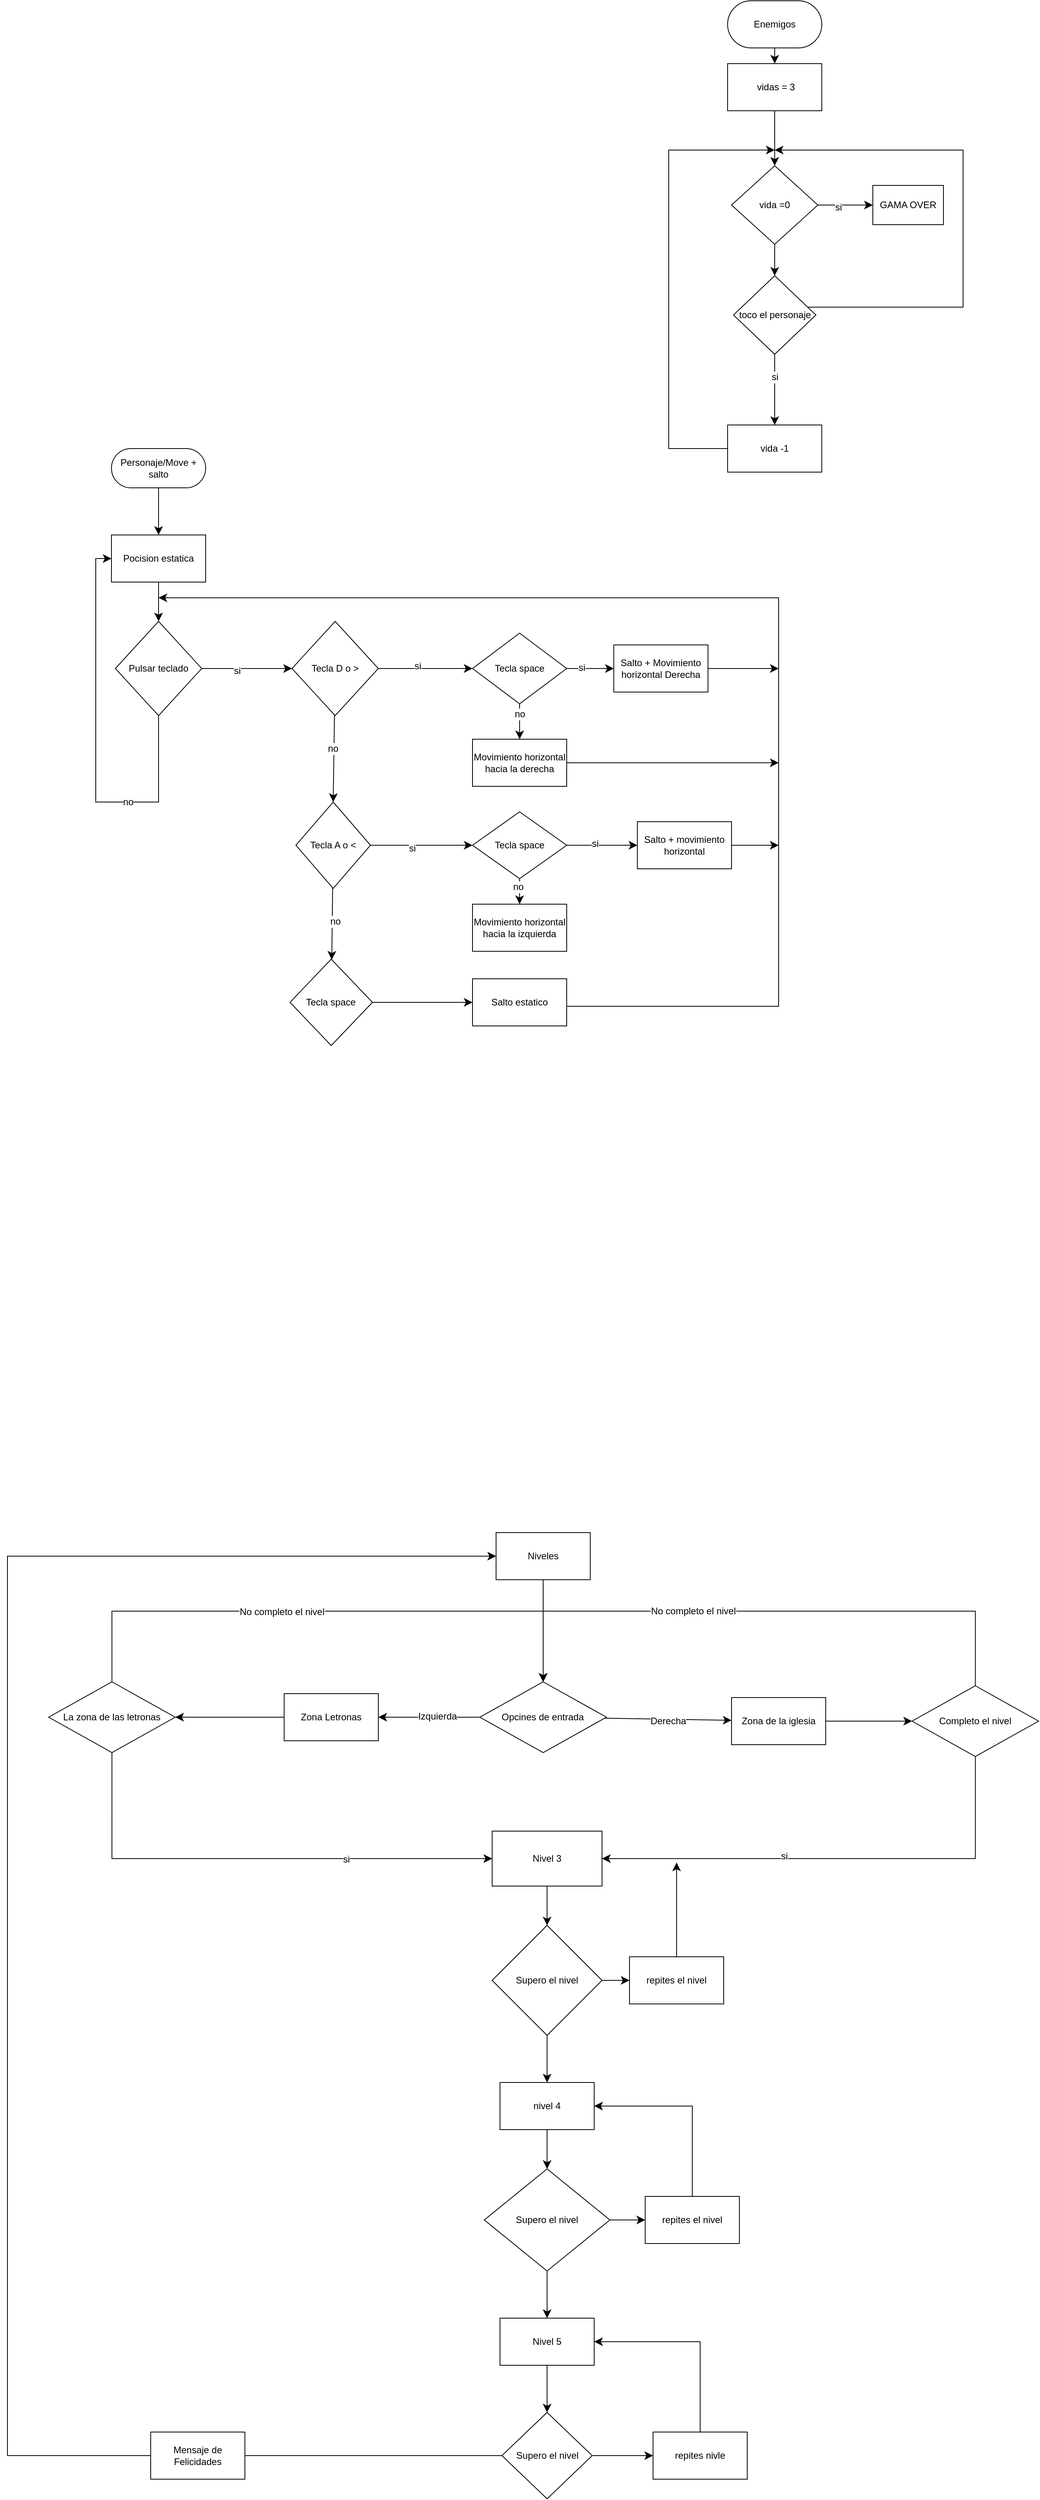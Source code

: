 <mxfile version="28.2.5">
  <diagram name="Page-1" id="_LMa9lpi3yBchw7Qhigh">
    <mxGraphModel dx="2526" dy="2529" grid="1" gridSize="10" guides="1" tooltips="1" connect="1" arrows="1" fold="1" page="1" pageScale="1" pageWidth="1100" pageHeight="1700" math="0" shadow="0">
      <root>
        <mxCell id="0" />
        <mxCell id="1" parent="0" />
        <mxCell id="muOq0sKwVMHhoTLXuQdR-9" style="edgeStyle=none;curved=1;rounded=0;orthogonalLoop=1;jettySize=auto;html=1;fontSize=12;startSize=8;endSize=8;" edge="1" parent="1" source="muOq0sKwVMHhoTLXuQdR-7" target="muOq0sKwVMHhoTLXuQdR-8">
          <mxGeometry relative="1" as="geometry" />
        </mxCell>
        <mxCell id="muOq0sKwVMHhoTLXuQdR-7" value="Niveles" style="rounded=0;whiteSpace=wrap;html=1;" vertex="1" parent="1">
          <mxGeometry x="330.01" y="290" width="120" height="60" as="geometry" />
        </mxCell>
        <mxCell id="muOq0sKwVMHhoTLXuQdR-12" value="" style="edgeStyle=none;curved=1;rounded=0;orthogonalLoop=1;jettySize=auto;html=1;fontSize=12;startSize=8;endSize=8;entryX=1;entryY=0.5;entryDx=0;entryDy=0;" edge="1" parent="1" source="muOq0sKwVMHhoTLXuQdR-8" target="muOq0sKwVMHhoTLXuQdR-43">
          <mxGeometry relative="1" as="geometry">
            <mxPoint x="180" y="540" as="targetPoint" />
          </mxGeometry>
        </mxCell>
        <mxCell id="muOq0sKwVMHhoTLXuQdR-13" value="Izquierda" style="edgeLabel;html=1;align=center;verticalAlign=middle;resizable=0;points=[];fontSize=12;" vertex="1" connectable="0" parent="muOq0sKwVMHhoTLXuQdR-12">
          <mxGeometry x="-0.16" y="-1" relative="1" as="geometry">
            <mxPoint as="offset" />
          </mxGeometry>
        </mxCell>
        <mxCell id="muOq0sKwVMHhoTLXuQdR-58" style="edgeStyle=none;curved=1;rounded=0;orthogonalLoop=1;jettySize=auto;html=1;fontSize=12;startSize=8;endSize=8;" edge="1" parent="1" source="muOq0sKwVMHhoTLXuQdR-8" target="muOq0sKwVMHhoTLXuQdR-41">
          <mxGeometry relative="1" as="geometry" />
        </mxCell>
        <mxCell id="muOq0sKwVMHhoTLXuQdR-59" value="Derecha" style="edgeLabel;html=1;align=center;verticalAlign=middle;resizable=0;points=[];fontSize=12;" vertex="1" connectable="0" parent="muOq0sKwVMHhoTLXuQdR-58">
          <mxGeometry x="-0.001" y="-2" relative="1" as="geometry">
            <mxPoint as="offset" />
          </mxGeometry>
        </mxCell>
        <mxCell id="muOq0sKwVMHhoTLXuQdR-8" value="Opcines de entrada" style="rhombus;whiteSpace=wrap;html=1;" vertex="1" parent="1">
          <mxGeometry x="309.38" y="480" width="161.25" height="90" as="geometry" />
        </mxCell>
        <mxCell id="muOq0sKwVMHhoTLXuQdR-14" style="edgeStyle=orthogonalEdgeStyle;rounded=0;orthogonalLoop=1;jettySize=auto;html=1;fontSize=12;startSize=8;endSize=8;entryX=0.5;entryY=0;entryDx=0;entryDy=0;exitX=0.5;exitY=0;exitDx=0;exitDy=0;" edge="1" parent="1" source="muOq0sKwVMHhoTLXuQdR-11" target="muOq0sKwVMHhoTLXuQdR-8">
          <mxGeometry relative="1" as="geometry">
            <mxPoint x="350" y="420.003" as="targetPoint" />
            <mxPoint x="-118.75" y="465" as="sourcePoint" />
            <Array as="points">
              <mxPoint x="-159" y="390" />
              <mxPoint x="390" y="390" />
            </Array>
          </mxGeometry>
        </mxCell>
        <mxCell id="muOq0sKwVMHhoTLXuQdR-15" value="No completo el nivel" style="edgeLabel;html=1;align=center;verticalAlign=middle;resizable=0;points=[];fontSize=12;" vertex="1" connectable="0" parent="muOq0sKwVMHhoTLXuQdR-14">
          <mxGeometry x="-0.16" y="-1" relative="1" as="geometry">
            <mxPoint as="offset" />
          </mxGeometry>
        </mxCell>
        <mxCell id="muOq0sKwVMHhoTLXuQdR-16" style="edgeStyle=orthogonalEdgeStyle;rounded=0;orthogonalLoop=1;jettySize=auto;html=1;fontSize=12;startSize=8;endSize=8;entryX=0;entryY=0.5;entryDx=0;entryDy=0;exitX=0.5;exitY=1;exitDx=0;exitDy=0;" edge="1" parent="1" source="muOq0sKwVMHhoTLXuQdR-11" target="muOq0sKwVMHhoTLXuQdR-40">
          <mxGeometry relative="1" as="geometry">
            <mxPoint x="255" y="695.69" as="targetPoint" />
            <mxPoint x="60" y="569.995" as="sourcePoint" />
            <Array as="points">
              <mxPoint x="-159" y="705" />
            </Array>
          </mxGeometry>
        </mxCell>
        <mxCell id="muOq0sKwVMHhoTLXuQdR-24" value="si" style="edgeLabel;html=1;align=center;verticalAlign=middle;resizable=0;points=[];fontSize=12;" vertex="1" connectable="0" parent="muOq0sKwVMHhoTLXuQdR-16">
          <mxGeometry x="0.398" y="-1" relative="1" as="geometry">
            <mxPoint as="offset" />
          </mxGeometry>
        </mxCell>
        <mxCell id="muOq0sKwVMHhoTLXuQdR-11" value="La zona de las letronas" style="rhombus;whiteSpace=wrap;html=1;" vertex="1" parent="1">
          <mxGeometry x="-240" y="480" width="161.25" height="90" as="geometry" />
        </mxCell>
        <mxCell id="muOq0sKwVMHhoTLXuQdR-19" style="edgeStyle=orthogonalEdgeStyle;rounded=0;orthogonalLoop=1;jettySize=auto;html=1;fontSize=12;startSize=8;endSize=8;" edge="1" parent="1" source="muOq0sKwVMHhoTLXuQdR-17">
          <mxGeometry relative="1" as="geometry">
            <mxPoint x="390" y="480" as="targetPoint" />
            <Array as="points">
              <mxPoint x="941" y="390" />
              <mxPoint x="390" y="390" />
            </Array>
          </mxGeometry>
        </mxCell>
        <mxCell id="muOq0sKwVMHhoTLXuQdR-20" value="No completo el nivel" style="edgeLabel;html=1;align=center;verticalAlign=middle;resizable=0;points=[];fontSize=12;" vertex="1" connectable="0" parent="muOq0sKwVMHhoTLXuQdR-19">
          <mxGeometry x="0.235" relative="1" as="geometry">
            <mxPoint as="offset" />
          </mxGeometry>
        </mxCell>
        <mxCell id="muOq0sKwVMHhoTLXuQdR-45" style="edgeStyle=orthogonalEdgeStyle;rounded=0;orthogonalLoop=1;jettySize=auto;html=1;entryX=1;entryY=0.5;entryDx=0;entryDy=0;fontSize=12;startSize=8;endSize=8;" edge="1" parent="1" source="muOq0sKwVMHhoTLXuQdR-17" target="muOq0sKwVMHhoTLXuQdR-40">
          <mxGeometry relative="1" as="geometry">
            <Array as="points">
              <mxPoint x="941" y="705" />
            </Array>
          </mxGeometry>
        </mxCell>
        <mxCell id="muOq0sKwVMHhoTLXuQdR-46" value="si" style="edgeLabel;html=1;align=center;verticalAlign=middle;resizable=0;points=[];fontSize=12;" vertex="1" connectable="0" parent="muOq0sKwVMHhoTLXuQdR-45">
          <mxGeometry x="0.235" y="-3" relative="1" as="geometry">
            <mxPoint as="offset" />
          </mxGeometry>
        </mxCell>
        <mxCell id="muOq0sKwVMHhoTLXuQdR-17" value="Completo el nivel" style="rhombus;whiteSpace=wrap;html=1;" vertex="1" parent="1">
          <mxGeometry x="860" y="485" width="161.25" height="90" as="geometry" />
        </mxCell>
        <mxCell id="muOq0sKwVMHhoTLXuQdR-134" style="edgeStyle=none;curved=1;rounded=0;orthogonalLoop=1;jettySize=auto;html=1;fontSize=12;startSize=8;endSize=8;" edge="1" parent="1" source="muOq0sKwVMHhoTLXuQdR-40" target="muOq0sKwVMHhoTLXuQdR-135">
          <mxGeometry relative="1" as="geometry">
            <mxPoint x="399.995" y="840" as="targetPoint" />
          </mxGeometry>
        </mxCell>
        <mxCell id="muOq0sKwVMHhoTLXuQdR-40" value="Nivel 3" style="rounded=0;whiteSpace=wrap;html=1;" vertex="1" parent="1">
          <mxGeometry x="325.01" y="670" width="140" height="70" as="geometry" />
        </mxCell>
        <mxCell id="muOq0sKwVMHhoTLXuQdR-42" style="edgeStyle=none;curved=1;rounded=0;orthogonalLoop=1;jettySize=auto;html=1;entryX=0;entryY=0.5;entryDx=0;entryDy=0;fontSize=12;startSize=8;endSize=8;" edge="1" parent="1" source="muOq0sKwVMHhoTLXuQdR-41" target="muOq0sKwVMHhoTLXuQdR-17">
          <mxGeometry relative="1" as="geometry" />
        </mxCell>
        <mxCell id="muOq0sKwVMHhoTLXuQdR-41" value="Zona de la iglesia" style="rounded=0;whiteSpace=wrap;html=1;" vertex="1" parent="1">
          <mxGeometry x="630" y="500" width="120" height="60" as="geometry" />
        </mxCell>
        <mxCell id="muOq0sKwVMHhoTLXuQdR-44" style="edgeStyle=none;curved=1;rounded=0;orthogonalLoop=1;jettySize=auto;html=1;exitX=0;exitY=0.5;exitDx=0;exitDy=0;entryX=1;entryY=0.5;entryDx=0;entryDy=0;fontSize=12;startSize=8;endSize=8;" edge="1" parent="1" source="muOq0sKwVMHhoTLXuQdR-43" target="muOq0sKwVMHhoTLXuQdR-11">
          <mxGeometry relative="1" as="geometry" />
        </mxCell>
        <mxCell id="muOq0sKwVMHhoTLXuQdR-43" value="Zona Letronas" style="rounded=0;whiteSpace=wrap;html=1;" vertex="1" parent="1">
          <mxGeometry x="60" y="495" width="120" height="60" as="geometry" />
        </mxCell>
        <mxCell id="muOq0sKwVMHhoTLXuQdR-48" style="edgeStyle=none;curved=1;rounded=0;orthogonalLoop=1;jettySize=auto;html=1;fontSize=12;startSize=8;endSize=8;" edge="1" parent="1" source="muOq0sKwVMHhoTLXuQdR-47" target="muOq0sKwVMHhoTLXuQdR-49">
          <mxGeometry relative="1" as="geometry">
            <mxPoint x="-99.99" y="-950" as="targetPoint" />
          </mxGeometry>
        </mxCell>
        <mxCell id="muOq0sKwVMHhoTLXuQdR-47" value="Personaje/Move + salto" style="rounded=1;whiteSpace=wrap;html=1;arcSize=50;" vertex="1" parent="1">
          <mxGeometry x="-159.99" y="-1090" width="120" height="50" as="geometry" />
        </mxCell>
        <mxCell id="muOq0sKwVMHhoTLXuQdR-50" style="edgeStyle=none;curved=1;rounded=0;orthogonalLoop=1;jettySize=auto;html=1;fontSize=12;startSize=8;endSize=8;" edge="1" parent="1" source="muOq0sKwVMHhoTLXuQdR-49" target="muOq0sKwVMHhoTLXuQdR-51">
          <mxGeometry relative="1" as="geometry">
            <mxPoint x="-99.99" y="-870" as="targetPoint" />
          </mxGeometry>
        </mxCell>
        <mxCell id="muOq0sKwVMHhoTLXuQdR-49" value="Pocision estatica" style="rounded=0;whiteSpace=wrap;html=1;" vertex="1" parent="1">
          <mxGeometry x="-159.99" y="-980" width="120" height="60" as="geometry" />
        </mxCell>
        <mxCell id="muOq0sKwVMHhoTLXuQdR-53" value="" style="edgeStyle=none;curved=1;rounded=0;orthogonalLoop=1;jettySize=auto;html=1;fontSize=12;startSize=8;endSize=8;" edge="1" parent="1" source="muOq0sKwVMHhoTLXuQdR-51" target="muOq0sKwVMHhoTLXuQdR-52">
          <mxGeometry relative="1" as="geometry" />
        </mxCell>
        <mxCell id="muOq0sKwVMHhoTLXuQdR-63" value="si" style="edgeLabel;html=1;align=center;verticalAlign=middle;resizable=0;points=[];fontSize=12;" vertex="1" connectable="0" parent="muOq0sKwVMHhoTLXuQdR-53">
          <mxGeometry x="-0.217" y="-3" relative="1" as="geometry">
            <mxPoint as="offset" />
          </mxGeometry>
        </mxCell>
        <mxCell id="muOq0sKwVMHhoTLXuQdR-71" style="edgeStyle=orthogonalEdgeStyle;rounded=0;orthogonalLoop=1;jettySize=auto;html=1;fontSize=12;startSize=8;endSize=8;entryX=0;entryY=0.5;entryDx=0;entryDy=0;" edge="1" parent="1" source="muOq0sKwVMHhoTLXuQdR-51" target="muOq0sKwVMHhoTLXuQdR-49">
          <mxGeometry relative="1" as="geometry">
            <mxPoint x="-99.99" y="-670" as="targetPoint" />
            <Array as="points">
              <mxPoint x="-99.99" y="-640" />
              <mxPoint x="-179.99" y="-640" />
              <mxPoint x="-179.99" y="-950" />
            </Array>
          </mxGeometry>
        </mxCell>
        <mxCell id="muOq0sKwVMHhoTLXuQdR-72" value="no" style="edgeLabel;html=1;align=center;verticalAlign=middle;resizable=0;points=[];fontSize=12;" vertex="1" connectable="0" parent="muOq0sKwVMHhoTLXuQdR-71">
          <mxGeometry x="-0.427" relative="1" as="geometry">
            <mxPoint as="offset" />
          </mxGeometry>
        </mxCell>
        <mxCell id="muOq0sKwVMHhoTLXuQdR-51" value="Pulsar teclado" style="rhombus;whiteSpace=wrap;html=1;" vertex="1" parent="1">
          <mxGeometry x="-154.99" y="-870" width="110" height="120" as="geometry" />
        </mxCell>
        <mxCell id="muOq0sKwVMHhoTLXuQdR-78" style="edgeStyle=none;curved=1;rounded=0;orthogonalLoop=1;jettySize=auto;html=1;fontSize=12;startSize=8;endSize=8;" edge="1" parent="1" source="muOq0sKwVMHhoTLXuQdR-52" target="muOq0sKwVMHhoTLXuQdR-79">
          <mxGeometry relative="1" as="geometry">
            <mxPoint x="280" y="-810" as="targetPoint" />
          </mxGeometry>
        </mxCell>
        <mxCell id="muOq0sKwVMHhoTLXuQdR-80" value="si" style="edgeLabel;html=1;align=center;verticalAlign=middle;resizable=0;points=[];fontSize=12;" vertex="1" connectable="0" parent="muOq0sKwVMHhoTLXuQdR-78">
          <mxGeometry x="-0.178" y="3" relative="1" as="geometry">
            <mxPoint as="offset" />
          </mxGeometry>
        </mxCell>
        <mxCell id="muOq0sKwVMHhoTLXuQdR-98" style="edgeStyle=none;curved=1;rounded=0;orthogonalLoop=1;jettySize=auto;html=1;entryX=0.5;entryY=0;entryDx=0;entryDy=0;fontSize=12;startSize=8;endSize=8;" edge="1" parent="1" source="muOq0sKwVMHhoTLXuQdR-52" target="muOq0sKwVMHhoTLXuQdR-75">
          <mxGeometry relative="1" as="geometry" />
        </mxCell>
        <mxCell id="muOq0sKwVMHhoTLXuQdR-99" value="no" style="edgeLabel;html=1;align=center;verticalAlign=middle;resizable=0;points=[];fontSize=12;" vertex="1" connectable="0" parent="muOq0sKwVMHhoTLXuQdR-98">
          <mxGeometry x="-0.226" y="-2" relative="1" as="geometry">
            <mxPoint as="offset" />
          </mxGeometry>
        </mxCell>
        <mxCell id="muOq0sKwVMHhoTLXuQdR-52" value="Tecla D o &amp;gt;" style="rhombus;whiteSpace=wrap;html=1;" vertex="1" parent="1">
          <mxGeometry x="70.0" y="-870" width="110" height="120" as="geometry" />
        </mxCell>
        <mxCell id="muOq0sKwVMHhoTLXuQdR-76" style="edgeStyle=none;curved=1;rounded=0;orthogonalLoop=1;jettySize=auto;html=1;fontSize=12;startSize=8;endSize=8;" edge="1" parent="1" source="muOq0sKwVMHhoTLXuQdR-75" target="muOq0sKwVMHhoTLXuQdR-77">
          <mxGeometry relative="1" as="geometry">
            <mxPoint x="124.995" y="-460" as="targetPoint" />
          </mxGeometry>
        </mxCell>
        <mxCell id="muOq0sKwVMHhoTLXuQdR-100" value="no" style="edgeLabel;html=1;align=center;verticalAlign=middle;resizable=0;points=[];fontSize=12;" vertex="1" connectable="0" parent="muOq0sKwVMHhoTLXuQdR-76">
          <mxGeometry x="-0.066" y="3" relative="1" as="geometry">
            <mxPoint as="offset" />
          </mxGeometry>
        </mxCell>
        <mxCell id="muOq0sKwVMHhoTLXuQdR-85" style="edgeStyle=none;curved=1;rounded=0;orthogonalLoop=1;jettySize=auto;html=1;fontSize=12;startSize=8;endSize=8;" edge="1" parent="1" source="muOq0sKwVMHhoTLXuQdR-75" target="muOq0sKwVMHhoTLXuQdR-86">
          <mxGeometry relative="1" as="geometry">
            <mxPoint x="280" y="-585" as="targetPoint" />
          </mxGeometry>
        </mxCell>
        <mxCell id="muOq0sKwVMHhoTLXuQdR-91" value="si" style="edgeLabel;html=1;align=center;verticalAlign=middle;resizable=0;points=[];fontSize=12;" vertex="1" connectable="0" parent="muOq0sKwVMHhoTLXuQdR-85">
          <mxGeometry x="-0.184" y="-4" relative="1" as="geometry">
            <mxPoint as="offset" />
          </mxGeometry>
        </mxCell>
        <mxCell id="muOq0sKwVMHhoTLXuQdR-75" value="Tecla A o &amp;lt;" style="rhombus;whiteSpace=wrap;html=1;" vertex="1" parent="1">
          <mxGeometry x="75.0" y="-640" width="95.01" height="110" as="geometry" />
        </mxCell>
        <mxCell id="muOq0sKwVMHhoTLXuQdR-103" value="" style="edgeStyle=none;curved=1;rounded=0;orthogonalLoop=1;jettySize=auto;html=1;fontSize=12;startSize=8;endSize=8;" edge="1" parent="1" source="muOq0sKwVMHhoTLXuQdR-77" target="muOq0sKwVMHhoTLXuQdR-102">
          <mxGeometry relative="1" as="geometry" />
        </mxCell>
        <mxCell id="muOq0sKwVMHhoTLXuQdR-77" value="Tecla space" style="rhombus;whiteSpace=wrap;html=1;" vertex="1" parent="1">
          <mxGeometry x="67.49" y="-440" width="105.01" height="110" as="geometry" />
        </mxCell>
        <mxCell id="muOq0sKwVMHhoTLXuQdR-81" style="edgeStyle=none;curved=1;rounded=0;orthogonalLoop=1;jettySize=auto;html=1;fontSize=12;startSize=8;endSize=8;" edge="1" parent="1" source="muOq0sKwVMHhoTLXuQdR-79" target="muOq0sKwVMHhoTLXuQdR-82">
          <mxGeometry relative="1" as="geometry">
            <mxPoint x="360" y="-720" as="targetPoint" />
          </mxGeometry>
        </mxCell>
        <mxCell id="muOq0sKwVMHhoTLXuQdR-90" value="no" style="edgeLabel;html=1;align=center;verticalAlign=middle;resizable=0;points=[];fontSize=12;" vertex="1" connectable="0" parent="muOq0sKwVMHhoTLXuQdR-81">
          <mxGeometry x="-0.422" relative="1" as="geometry">
            <mxPoint as="offset" />
          </mxGeometry>
        </mxCell>
        <mxCell id="muOq0sKwVMHhoTLXuQdR-83" style="edgeStyle=none;curved=1;rounded=0;orthogonalLoop=1;jettySize=auto;html=1;fontSize=12;startSize=8;endSize=8;" edge="1" parent="1" source="muOq0sKwVMHhoTLXuQdR-79" target="muOq0sKwVMHhoTLXuQdR-84">
          <mxGeometry relative="1" as="geometry">
            <mxPoint x="520" y="-810" as="targetPoint" />
          </mxGeometry>
        </mxCell>
        <mxCell id="muOq0sKwVMHhoTLXuQdR-89" value="si" style="edgeLabel;html=1;align=center;verticalAlign=middle;resizable=0;points=[];fontSize=12;" vertex="1" connectable="0" parent="muOq0sKwVMHhoTLXuQdR-83">
          <mxGeometry x="-0.367" y="1" relative="1" as="geometry">
            <mxPoint as="offset" />
          </mxGeometry>
        </mxCell>
        <mxCell id="muOq0sKwVMHhoTLXuQdR-79" value="Tecla space" style="rhombus;whiteSpace=wrap;html=1;" vertex="1" parent="1">
          <mxGeometry x="300" y="-855" width="120" height="90" as="geometry" />
        </mxCell>
        <mxCell id="muOq0sKwVMHhoTLXuQdR-165" style="edgeStyle=none;curved=1;rounded=0;orthogonalLoop=1;jettySize=auto;html=1;fontSize=12;startSize=8;endSize=8;" edge="1" parent="1" source="muOq0sKwVMHhoTLXuQdR-82">
          <mxGeometry relative="1" as="geometry">
            <mxPoint x="690" y="-690" as="targetPoint" />
          </mxGeometry>
        </mxCell>
        <mxCell id="muOq0sKwVMHhoTLXuQdR-82" value="Movimiento horizontal hacia la derecha" style="rounded=0;whiteSpace=wrap;html=1;" vertex="1" parent="1">
          <mxGeometry x="300" y="-720" width="120" height="60" as="geometry" />
        </mxCell>
        <mxCell id="muOq0sKwVMHhoTLXuQdR-164" style="edgeStyle=none;curved=1;rounded=0;orthogonalLoop=1;jettySize=auto;html=1;fontSize=12;startSize=8;endSize=8;" edge="1" parent="1" source="muOq0sKwVMHhoTLXuQdR-84">
          <mxGeometry relative="1" as="geometry">
            <mxPoint x="690" y="-810" as="targetPoint" />
          </mxGeometry>
        </mxCell>
        <mxCell id="muOq0sKwVMHhoTLXuQdR-84" value="Salto + Movimiento horizontal Derecha" style="rounded=0;whiteSpace=wrap;html=1;" vertex="1" parent="1">
          <mxGeometry x="479.99" y="-840" width="120" height="60" as="geometry" />
        </mxCell>
        <mxCell id="muOq0sKwVMHhoTLXuQdR-87" style="edgeStyle=none;curved=1;rounded=0;orthogonalLoop=1;jettySize=auto;html=1;fontSize=12;startSize=8;endSize=8;" edge="1" parent="1" source="muOq0sKwVMHhoTLXuQdR-86" target="muOq0sKwVMHhoTLXuQdR-88">
          <mxGeometry relative="1" as="geometry">
            <mxPoint x="470" y="-585" as="targetPoint" />
          </mxGeometry>
        </mxCell>
        <mxCell id="muOq0sKwVMHhoTLXuQdR-92" value="si" style="edgeLabel;html=1;align=center;verticalAlign=middle;resizable=0;points=[];fontSize=12;" vertex="1" connectable="0" parent="muOq0sKwVMHhoTLXuQdR-87">
          <mxGeometry x="-0.2" y="2" relative="1" as="geometry">
            <mxPoint as="offset" />
          </mxGeometry>
        </mxCell>
        <mxCell id="muOq0sKwVMHhoTLXuQdR-94" value="" style="edgeStyle=none;curved=1;rounded=0;orthogonalLoop=1;jettySize=auto;html=1;fontSize=12;startSize=8;endSize=8;" edge="1" parent="1" source="muOq0sKwVMHhoTLXuQdR-86" target="muOq0sKwVMHhoTLXuQdR-93">
          <mxGeometry relative="1" as="geometry" />
        </mxCell>
        <mxCell id="muOq0sKwVMHhoTLXuQdR-95" value="no" style="edgeLabel;html=1;align=center;verticalAlign=middle;resizable=0;points=[];fontSize=12;" vertex="1" connectable="0" parent="muOq0sKwVMHhoTLXuQdR-94">
          <mxGeometry x="-0.344" y="-2" relative="1" as="geometry">
            <mxPoint as="offset" />
          </mxGeometry>
        </mxCell>
        <mxCell id="muOq0sKwVMHhoTLXuQdR-86" value="Tecla space" style="rhombus;whiteSpace=wrap;html=1;" vertex="1" parent="1">
          <mxGeometry x="300" y="-627.5" width="120" height="85" as="geometry" />
        </mxCell>
        <mxCell id="muOq0sKwVMHhoTLXuQdR-163" style="edgeStyle=none;curved=1;rounded=0;orthogonalLoop=1;jettySize=auto;html=1;fontSize=12;startSize=8;endSize=8;" edge="1" parent="1" source="muOq0sKwVMHhoTLXuQdR-88">
          <mxGeometry relative="1" as="geometry">
            <mxPoint x="690" y="-585" as="targetPoint" />
          </mxGeometry>
        </mxCell>
        <mxCell id="muOq0sKwVMHhoTLXuQdR-88" value="Salto + movimiento horizontal" style="rounded=0;whiteSpace=wrap;html=1;" vertex="1" parent="1">
          <mxGeometry x="510" y="-615" width="120" height="60" as="geometry" />
        </mxCell>
        <mxCell id="muOq0sKwVMHhoTLXuQdR-93" value="Movimiento horizontal hacia la izquierda" style="whiteSpace=wrap;html=1;" vertex="1" parent="1">
          <mxGeometry x="300" y="-510" width="120" height="60" as="geometry" />
        </mxCell>
        <mxCell id="muOq0sKwVMHhoTLXuQdR-162" style="edgeStyle=orthogonalEdgeStyle;rounded=0;orthogonalLoop=1;jettySize=auto;html=1;fontSize=12;startSize=8;endSize=8;" edge="1" parent="1">
          <mxGeometry relative="1" as="geometry">
            <mxPoint x="-100" y="-900" as="targetPoint" />
            <mxPoint x="419.995" y="-405" as="sourcePoint" />
            <Array as="points">
              <mxPoint x="420" y="-380" />
              <mxPoint x="690" y="-380" />
              <mxPoint x="690" y="-900" />
              <mxPoint x="-40" y="-900" />
            </Array>
          </mxGeometry>
        </mxCell>
        <mxCell id="muOq0sKwVMHhoTLXuQdR-102" value="Salto estatico" style="whiteSpace=wrap;html=1;" vertex="1" parent="1">
          <mxGeometry x="300.005" y="-415" width="120" height="60" as="geometry" />
        </mxCell>
        <mxCell id="muOq0sKwVMHhoTLXuQdR-111" style="edgeStyle=none;curved=1;rounded=0;orthogonalLoop=1;jettySize=auto;html=1;fontSize=12;startSize=8;endSize=8;" edge="1" parent="1" source="muOq0sKwVMHhoTLXuQdR-104" target="muOq0sKwVMHhoTLXuQdR-110">
          <mxGeometry relative="1" as="geometry" />
        </mxCell>
        <mxCell id="muOq0sKwVMHhoTLXuQdR-104" value="Enemigos" style="rounded=1;whiteSpace=wrap;html=1;arcSize=50;" vertex="1" parent="1">
          <mxGeometry x="625" y="-1660" width="120" height="60" as="geometry" />
        </mxCell>
        <mxCell id="muOq0sKwVMHhoTLXuQdR-119" style="edgeStyle=none;curved=1;rounded=0;orthogonalLoop=1;jettySize=auto;html=1;fontSize=12;startSize=8;endSize=8;" edge="1" parent="1" source="muOq0sKwVMHhoTLXuQdR-108" target="muOq0sKwVMHhoTLXuQdR-120">
          <mxGeometry relative="1" as="geometry">
            <mxPoint x="685" y="-1270" as="targetPoint" />
          </mxGeometry>
        </mxCell>
        <mxCell id="muOq0sKwVMHhoTLXuQdR-130" value="" style="edgeStyle=none;curved=1;rounded=0;orthogonalLoop=1;jettySize=auto;html=1;fontSize=12;startSize=8;endSize=8;" edge="1" parent="1" source="muOq0sKwVMHhoTLXuQdR-108" target="muOq0sKwVMHhoTLXuQdR-129">
          <mxGeometry relative="1" as="geometry" />
        </mxCell>
        <mxCell id="muOq0sKwVMHhoTLXuQdR-131" value="si" style="edgeLabel;html=1;align=center;verticalAlign=middle;resizable=0;points=[];fontSize=12;" vertex="1" connectable="0" parent="muOq0sKwVMHhoTLXuQdR-130">
          <mxGeometry x="-0.273" y="-3" relative="1" as="geometry">
            <mxPoint as="offset" />
          </mxGeometry>
        </mxCell>
        <mxCell id="muOq0sKwVMHhoTLXuQdR-108" value="vida =0" style="rhombus;whiteSpace=wrap;html=1;" vertex="1" parent="1">
          <mxGeometry x="630" y="-1450" width="110" height="100" as="geometry" />
        </mxCell>
        <mxCell id="muOq0sKwVMHhoTLXuQdR-112" style="edgeStyle=none;curved=1;rounded=0;orthogonalLoop=1;jettySize=auto;html=1;entryX=0.5;entryY=0;entryDx=0;entryDy=0;fontSize=12;startSize=8;endSize=8;" edge="1" parent="1" source="muOq0sKwVMHhoTLXuQdR-110" target="muOq0sKwVMHhoTLXuQdR-108">
          <mxGeometry relative="1" as="geometry" />
        </mxCell>
        <mxCell id="muOq0sKwVMHhoTLXuQdR-110" value="&amp;nbsp;vidas = 3" style="rounded=0;whiteSpace=wrap;html=1;" vertex="1" parent="1">
          <mxGeometry x="625" y="-1580" width="120" height="60" as="geometry" />
        </mxCell>
        <mxCell id="muOq0sKwVMHhoTLXuQdR-122" value="" style="edgeStyle=none;curved=1;rounded=0;orthogonalLoop=1;jettySize=auto;html=1;fontSize=12;startSize=8;endSize=8;" edge="1" parent="1" source="muOq0sKwVMHhoTLXuQdR-120" target="muOq0sKwVMHhoTLXuQdR-121">
          <mxGeometry relative="1" as="geometry" />
        </mxCell>
        <mxCell id="muOq0sKwVMHhoTLXuQdR-133" value="si" style="edgeLabel;html=1;align=center;verticalAlign=middle;resizable=0;points=[];fontSize=12;" vertex="1" connectable="0" parent="muOq0sKwVMHhoTLXuQdR-122">
          <mxGeometry x="-0.356" relative="1" as="geometry">
            <mxPoint as="offset" />
          </mxGeometry>
        </mxCell>
        <mxCell id="muOq0sKwVMHhoTLXuQdR-127" style="edgeStyle=orthogonalEdgeStyle;rounded=0;orthogonalLoop=1;jettySize=auto;html=1;fontSize=12;startSize=8;endSize=8;" edge="1" parent="1" source="muOq0sKwVMHhoTLXuQdR-120">
          <mxGeometry relative="1" as="geometry">
            <mxPoint x="685" y="-1470" as="targetPoint" />
            <Array as="points">
              <mxPoint x="925" y="-1270" />
              <mxPoint x="925" y="-1470" />
            </Array>
          </mxGeometry>
        </mxCell>
        <mxCell id="muOq0sKwVMHhoTLXuQdR-120" value="toco el personaje" style="rhombus;whiteSpace=wrap;html=1;" vertex="1" parent="1">
          <mxGeometry x="632.5" y="-1310" width="105" height="100" as="geometry" />
        </mxCell>
        <mxCell id="muOq0sKwVMHhoTLXuQdR-128" style="edgeStyle=orthogonalEdgeStyle;rounded=0;orthogonalLoop=1;jettySize=auto;html=1;fontSize=12;startSize=8;endSize=8;" edge="1" parent="1" source="muOq0sKwVMHhoTLXuQdR-121">
          <mxGeometry relative="1" as="geometry">
            <mxPoint x="685" y="-1470" as="targetPoint" />
            <Array as="points">
              <mxPoint x="550" y="-1090" />
              <mxPoint x="550" y="-1470" />
            </Array>
          </mxGeometry>
        </mxCell>
        <mxCell id="muOq0sKwVMHhoTLXuQdR-121" value="vida -1" style="whiteSpace=wrap;html=1;" vertex="1" parent="1">
          <mxGeometry x="625" y="-1120" width="120" height="60" as="geometry" />
        </mxCell>
        <mxCell id="muOq0sKwVMHhoTLXuQdR-129" value="GAMA OVER" style="whiteSpace=wrap;html=1;" vertex="1" parent="1">
          <mxGeometry x="810.01" y="-1425" width="89.99" height="50" as="geometry" />
        </mxCell>
        <mxCell id="muOq0sKwVMHhoTLXuQdR-137" value="" style="edgeStyle=none;curved=1;rounded=0;orthogonalLoop=1;jettySize=auto;html=1;fontSize=12;startSize=8;endSize=8;" edge="1" parent="1" source="muOq0sKwVMHhoTLXuQdR-135" target="muOq0sKwVMHhoTLXuQdR-136">
          <mxGeometry relative="1" as="geometry" />
        </mxCell>
        <mxCell id="muOq0sKwVMHhoTLXuQdR-147" style="edgeStyle=none;curved=1;rounded=0;orthogonalLoop=1;jettySize=auto;html=1;fontSize=12;startSize=8;endSize=8;" edge="1" parent="1" source="muOq0sKwVMHhoTLXuQdR-135" target="muOq0sKwVMHhoTLXuQdR-148">
          <mxGeometry relative="1" as="geometry">
            <mxPoint x="560" y="860" as="targetPoint" />
          </mxGeometry>
        </mxCell>
        <mxCell id="muOq0sKwVMHhoTLXuQdR-135" value="Supero el nivel" style="rhombus;whiteSpace=wrap;html=1;" vertex="1" parent="1">
          <mxGeometry x="325" y="790" width="140.01" height="140" as="geometry" />
        </mxCell>
        <mxCell id="muOq0sKwVMHhoTLXuQdR-139" value="" style="edgeStyle=none;curved=1;rounded=0;orthogonalLoop=1;jettySize=auto;html=1;fontSize=12;startSize=8;endSize=8;" edge="1" parent="1" source="muOq0sKwVMHhoTLXuQdR-136" target="muOq0sKwVMHhoTLXuQdR-138">
          <mxGeometry relative="1" as="geometry" />
        </mxCell>
        <mxCell id="muOq0sKwVMHhoTLXuQdR-136" value="nivel 4" style="whiteSpace=wrap;html=1;" vertex="1" parent="1">
          <mxGeometry x="335.015" y="990" width="120" height="60" as="geometry" />
        </mxCell>
        <mxCell id="muOq0sKwVMHhoTLXuQdR-141" value="" style="edgeStyle=none;curved=1;rounded=0;orthogonalLoop=1;jettySize=auto;html=1;fontSize=12;startSize=8;endSize=8;" edge="1" parent="1" source="muOq0sKwVMHhoTLXuQdR-138" target="muOq0sKwVMHhoTLXuQdR-140">
          <mxGeometry relative="1" as="geometry" />
        </mxCell>
        <mxCell id="muOq0sKwVMHhoTLXuQdR-146" style="edgeStyle=none;curved=1;rounded=0;orthogonalLoop=1;jettySize=auto;html=1;fontSize=12;startSize=8;endSize=8;" edge="1" parent="1" source="muOq0sKwVMHhoTLXuQdR-138" target="muOq0sKwVMHhoTLXuQdR-151">
          <mxGeometry relative="1" as="geometry">
            <mxPoint x="580" y="1165" as="targetPoint" />
          </mxGeometry>
        </mxCell>
        <mxCell id="muOq0sKwVMHhoTLXuQdR-138" value="Supero el nivel" style="rhombus;whiteSpace=wrap;html=1;" vertex="1" parent="1">
          <mxGeometry x="315" y="1100" width="160.01" height="130" as="geometry" />
        </mxCell>
        <mxCell id="muOq0sKwVMHhoTLXuQdR-154" style="edgeStyle=none;curved=1;rounded=0;orthogonalLoop=1;jettySize=auto;html=1;fontSize=12;startSize=8;endSize=8;" edge="1" parent="1" source="muOq0sKwVMHhoTLXuQdR-140" target="muOq0sKwVMHhoTLXuQdR-153">
          <mxGeometry relative="1" as="geometry" />
        </mxCell>
        <mxCell id="muOq0sKwVMHhoTLXuQdR-140" value="Nivel 5" style="whiteSpace=wrap;html=1;" vertex="1" parent="1">
          <mxGeometry x="335.015" y="1290" width="120" height="60" as="geometry" />
        </mxCell>
        <mxCell id="muOq0sKwVMHhoTLXuQdR-149" style="edgeStyle=none;curved=1;rounded=0;orthogonalLoop=1;jettySize=auto;html=1;fontSize=12;startSize=8;endSize=8;" edge="1" parent="1" source="muOq0sKwVMHhoTLXuQdR-148">
          <mxGeometry relative="1" as="geometry">
            <mxPoint x="560" y="710" as="targetPoint" />
          </mxGeometry>
        </mxCell>
        <mxCell id="muOq0sKwVMHhoTLXuQdR-148" value="repites el nivel" style="rounded=0;whiteSpace=wrap;html=1;" vertex="1" parent="1">
          <mxGeometry x="500" y="830" width="120" height="60" as="geometry" />
        </mxCell>
        <mxCell id="muOq0sKwVMHhoTLXuQdR-152" style="edgeStyle=orthogonalEdgeStyle;rounded=0;orthogonalLoop=1;jettySize=auto;html=1;fontSize=12;startSize=8;endSize=8;entryX=1;entryY=0.5;entryDx=0;entryDy=0;" edge="1" parent="1" source="muOq0sKwVMHhoTLXuQdR-151" target="muOq0sKwVMHhoTLXuQdR-136">
          <mxGeometry relative="1" as="geometry">
            <mxPoint x="470" y="1030" as="targetPoint" />
            <Array as="points">
              <mxPoint x="580" y="1020" />
            </Array>
          </mxGeometry>
        </mxCell>
        <mxCell id="muOq0sKwVMHhoTLXuQdR-151" value="repites el nivel" style="rounded=0;whiteSpace=wrap;html=1;" vertex="1" parent="1">
          <mxGeometry x="520" y="1135" width="120" height="60" as="geometry" />
        </mxCell>
        <mxCell id="muOq0sKwVMHhoTLXuQdR-156" value="" style="edgeStyle=none;curved=1;rounded=0;orthogonalLoop=1;jettySize=auto;html=1;fontSize=12;startSize=8;endSize=8;" edge="1" parent="1" source="muOq0sKwVMHhoTLXuQdR-153" target="muOq0sKwVMHhoTLXuQdR-155">
          <mxGeometry relative="1" as="geometry" />
        </mxCell>
        <mxCell id="muOq0sKwVMHhoTLXuQdR-158" style="edgeStyle=orthogonalEdgeStyle;rounded=0;orthogonalLoop=1;jettySize=auto;html=1;fontSize=12;startSize=8;endSize=8;" edge="1" parent="1">
          <mxGeometry relative="1" as="geometry">
            <mxPoint x="465.01" y="1465" as="sourcePoint" />
            <mxPoint x="330" y="320" as="targetPoint" />
            <Array as="points">
              <mxPoint x="-292.5" y="1465" />
              <mxPoint x="-292.5" y="320" />
            </Array>
          </mxGeometry>
        </mxCell>
        <mxCell id="muOq0sKwVMHhoTLXuQdR-153" value="Supero el nivel" style="rhombus;whiteSpace=wrap;html=1;" vertex="1" parent="1">
          <mxGeometry x="337.51" y="1410" width="114.99" height="110" as="geometry" />
        </mxCell>
        <mxCell id="muOq0sKwVMHhoTLXuQdR-157" style="edgeStyle=orthogonalEdgeStyle;rounded=0;orthogonalLoop=1;jettySize=auto;html=1;fontSize=12;startSize=8;endSize=8;entryX=1;entryY=0.5;entryDx=0;entryDy=0;" edge="1" parent="1" source="muOq0sKwVMHhoTLXuQdR-155" target="muOq0sKwVMHhoTLXuQdR-140">
          <mxGeometry relative="1" as="geometry">
            <mxPoint x="620" y="1290" as="targetPoint" />
            <Array as="points">
              <mxPoint x="590" y="1320" />
            </Array>
          </mxGeometry>
        </mxCell>
        <mxCell id="muOq0sKwVMHhoTLXuQdR-155" value="repites nivle" style="whiteSpace=wrap;html=1;" vertex="1" parent="1">
          <mxGeometry x="530.005" y="1435" width="120" height="60" as="geometry" />
        </mxCell>
        <mxCell id="muOq0sKwVMHhoTLXuQdR-159" value="Mensaje de Felicidades" style="rounded=0;whiteSpace=wrap;html=1;" vertex="1" parent="1">
          <mxGeometry x="-110" y="1435" width="120" height="60" as="geometry" />
        </mxCell>
      </root>
    </mxGraphModel>
  </diagram>
</mxfile>
